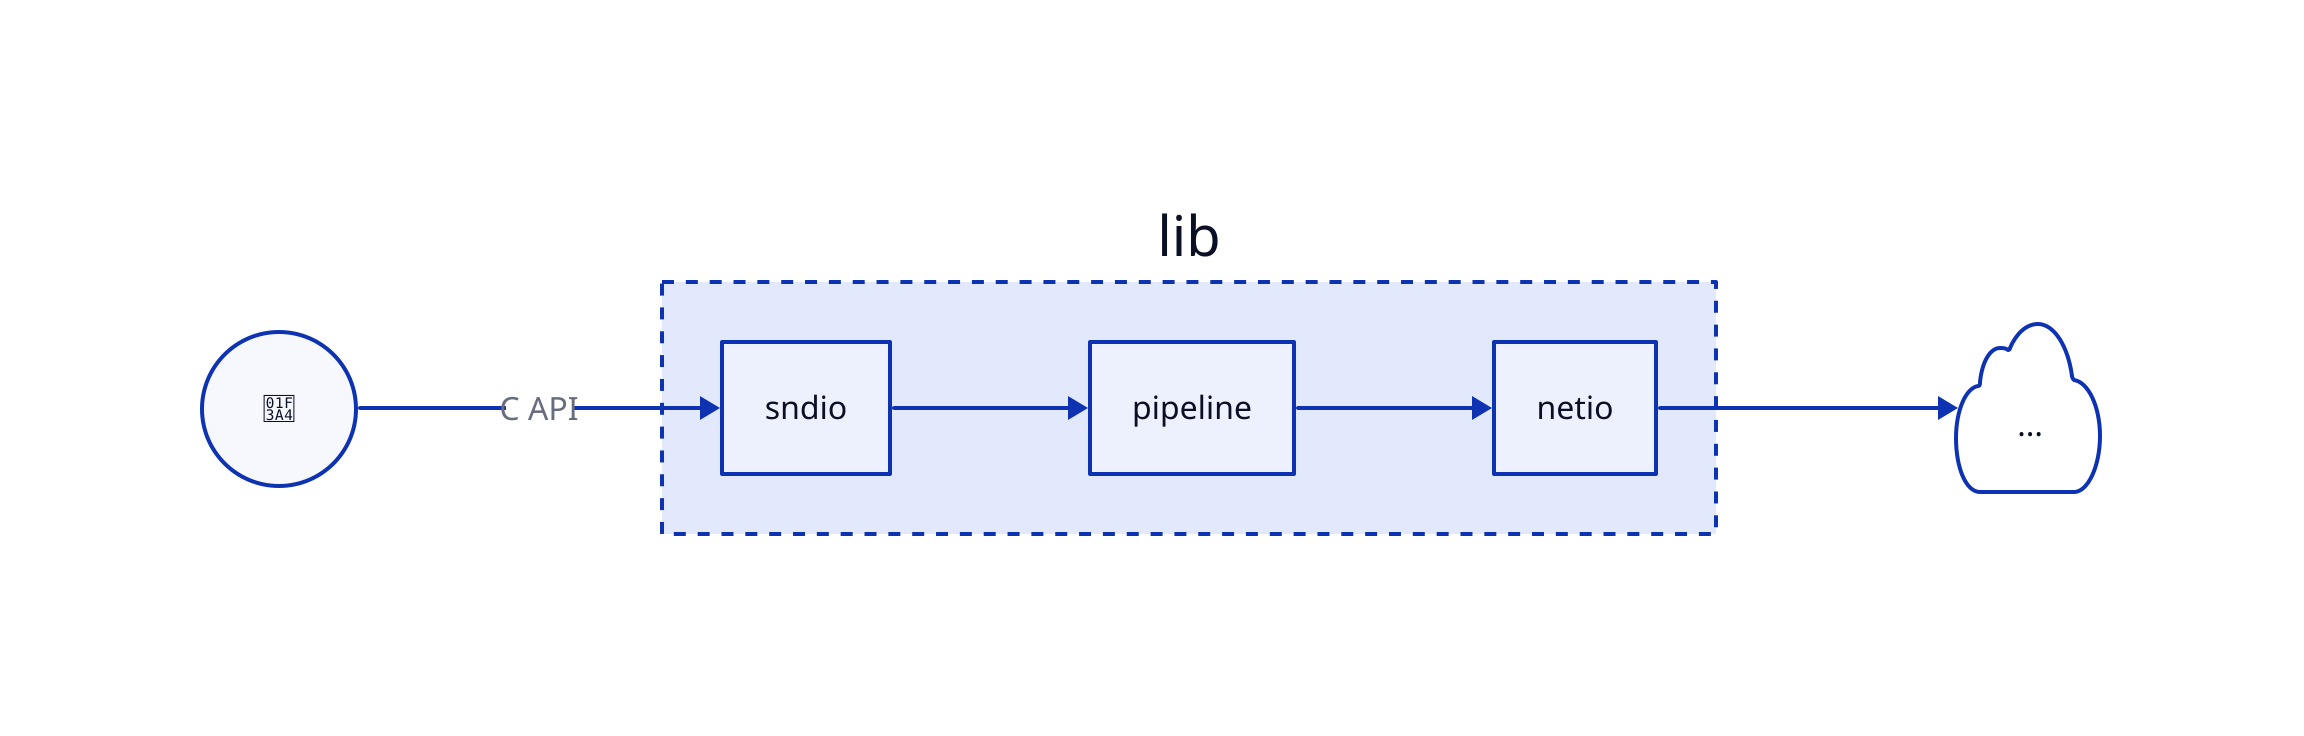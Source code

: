 direction: right

internet: "..."
internet.shape: cloud

mic: 🎤
mic.shape: circle

mic -> lib.sndio: C API

lib {
  style: { stroke-dash: 3 }

  sndio -> pipeline -> netio
}

lib.netio -> internet
